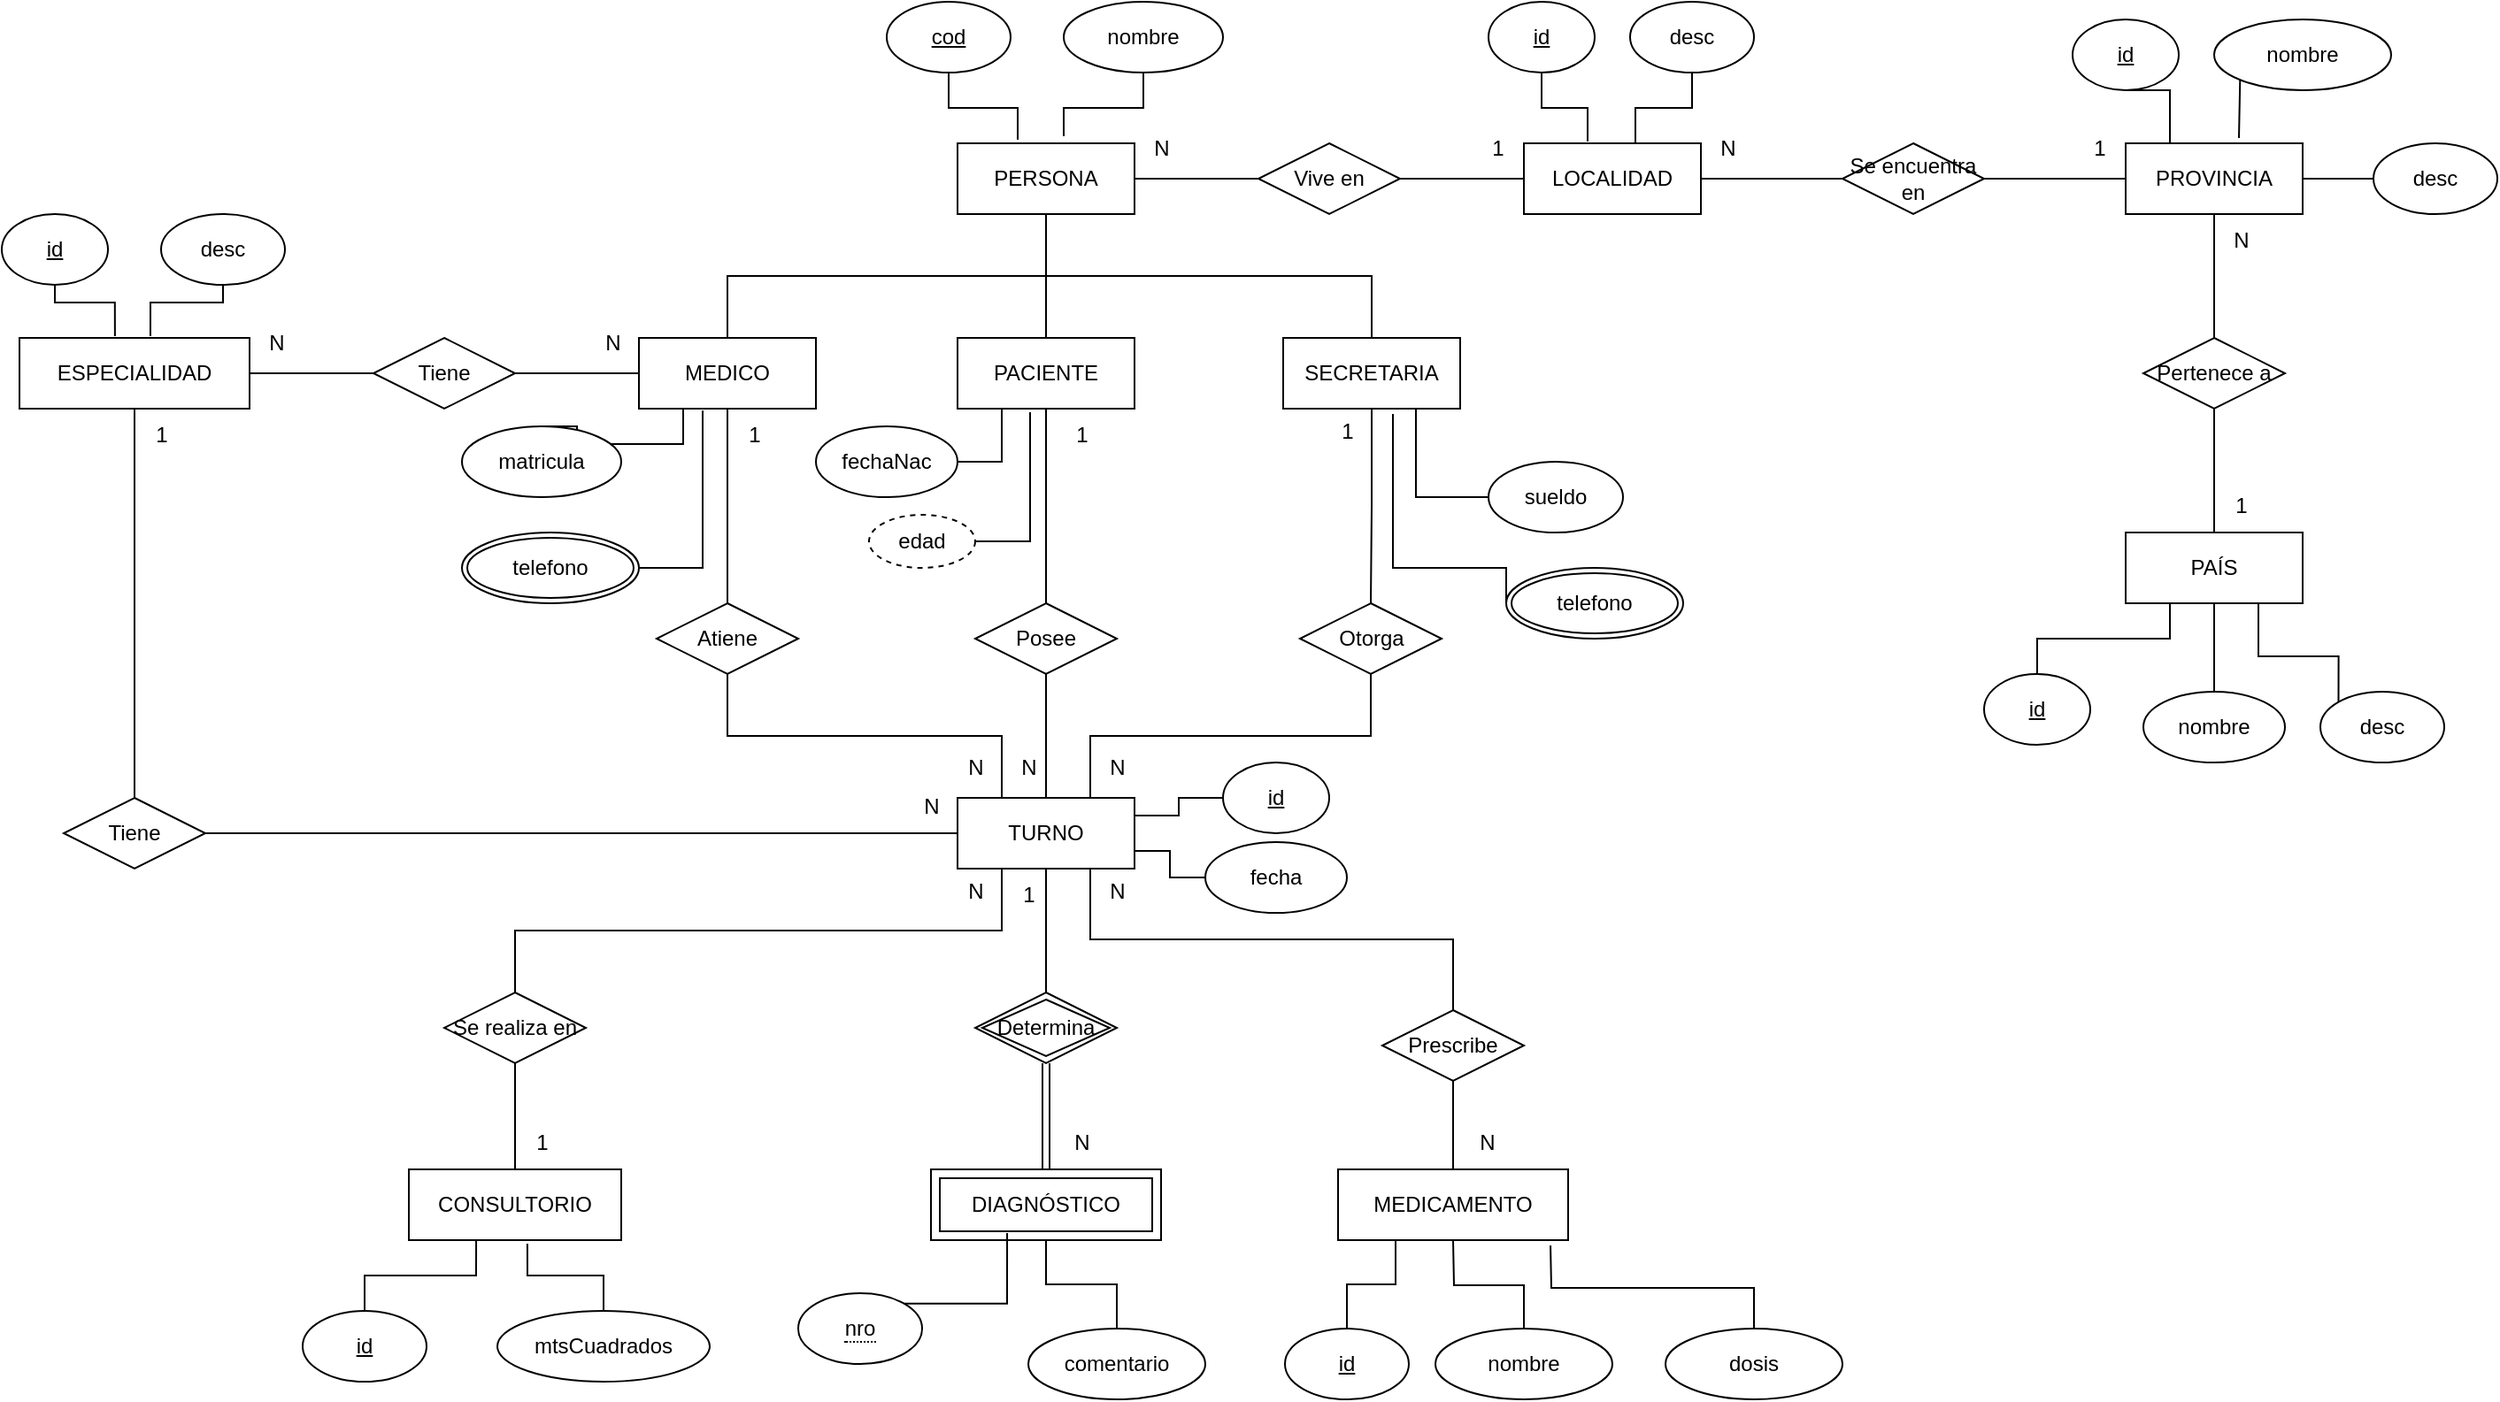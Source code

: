 <mxfile version="24.7.5">
  <diagram name="Página-1" id="ni_PQFkjjjxKVHk3vfvU">
    <mxGraphModel dx="1709" dy="593" grid="1" gridSize="10" guides="1" tooltips="1" connect="1" arrows="1" fold="1" page="1" pageScale="1" pageWidth="827" pageHeight="1169" math="0" shadow="0">
      <root>
        <mxCell id="0" />
        <mxCell id="1" parent="0" />
        <mxCell id="o9cF2A8WIXWHJhZPXxWz-9" style="edgeStyle=orthogonalEdgeStyle;rounded=0;orthogonalLoop=1;jettySize=auto;html=1;exitX=0.5;exitY=1;exitDx=0;exitDy=0;entryX=0.5;entryY=0;entryDx=0;entryDy=0;endArrow=none;endFill=0;" edge="1" parent="1" source="o9cF2A8WIXWHJhZPXxWz-1" target="o9cF2A8WIXWHJhZPXxWz-7">
          <mxGeometry relative="1" as="geometry">
            <Array as="points">
              <mxPoint x="230" y="220" />
              <mxPoint x="230" y="220" />
            </Array>
          </mxGeometry>
        </mxCell>
        <mxCell id="o9cF2A8WIXWHJhZPXxWz-11" style="edgeStyle=orthogonalEdgeStyle;rounded=0;orthogonalLoop=1;jettySize=auto;html=1;exitX=0.5;exitY=1;exitDx=0;exitDy=0;entryX=0.5;entryY=0;entryDx=0;entryDy=0;endArrow=none;endFill=0;" edge="1" parent="1" source="o9cF2A8WIXWHJhZPXxWz-1" target="o9cF2A8WIXWHJhZPXxWz-8">
          <mxGeometry relative="1" as="geometry" />
        </mxCell>
        <mxCell id="o9cF2A8WIXWHJhZPXxWz-12" style="edgeStyle=orthogonalEdgeStyle;rounded=0;orthogonalLoop=1;jettySize=auto;html=1;exitX=0.5;exitY=1;exitDx=0;exitDy=0;entryX=0.5;entryY=0;entryDx=0;entryDy=0;endArrow=none;endFill=0;" edge="1" parent="1" source="o9cF2A8WIXWHJhZPXxWz-1" target="o9cF2A8WIXWHJhZPXxWz-6">
          <mxGeometry relative="1" as="geometry" />
        </mxCell>
        <mxCell id="o9cF2A8WIXWHJhZPXxWz-59" style="edgeStyle=orthogonalEdgeStyle;rounded=0;orthogonalLoop=1;jettySize=auto;html=1;exitX=1;exitY=0.5;exitDx=0;exitDy=0;entryX=0;entryY=0.5;entryDx=0;entryDy=0;endArrow=none;endFill=0;" edge="1" parent="1" source="o9cF2A8WIXWHJhZPXxWz-1" target="o9cF2A8WIXWHJhZPXxWz-58">
          <mxGeometry relative="1" as="geometry" />
        </mxCell>
        <mxCell id="o9cF2A8WIXWHJhZPXxWz-1" value="PERSONA" style="whiteSpace=wrap;html=1;align=center;" vertex="1" parent="1">
          <mxGeometry x="180" y="150" width="100" height="40" as="geometry" />
        </mxCell>
        <mxCell id="o9cF2A8WIXWHJhZPXxWz-2" value="cod" style="ellipse;whiteSpace=wrap;html=1;align=center;fontStyle=4;" vertex="1" parent="1">
          <mxGeometry x="140" y="70" width="70" height="40" as="geometry" />
        </mxCell>
        <mxCell id="o9cF2A8WIXWHJhZPXxWz-3" value="nombre" style="ellipse;whiteSpace=wrap;html=1;align=center;" vertex="1" parent="1">
          <mxGeometry x="240" y="70" width="90" height="40" as="geometry" />
        </mxCell>
        <mxCell id="o9cF2A8WIXWHJhZPXxWz-4" style="edgeStyle=orthogonalEdgeStyle;rounded=0;orthogonalLoop=1;jettySize=auto;html=1;exitX=0.5;exitY=1;exitDx=0;exitDy=0;entryX=0.34;entryY=-0.05;entryDx=0;entryDy=0;entryPerimeter=0;endArrow=none;endFill=0;" edge="1" parent="1" source="o9cF2A8WIXWHJhZPXxWz-2" target="o9cF2A8WIXWHJhZPXxWz-1">
          <mxGeometry relative="1" as="geometry" />
        </mxCell>
        <mxCell id="o9cF2A8WIXWHJhZPXxWz-5" style="edgeStyle=orthogonalEdgeStyle;rounded=0;orthogonalLoop=1;jettySize=auto;html=1;exitX=0.5;exitY=1;exitDx=0;exitDy=0;entryX=0.6;entryY=-0.1;entryDx=0;entryDy=0;entryPerimeter=0;endArrow=none;endFill=0;" edge="1" parent="1" source="o9cF2A8WIXWHJhZPXxWz-3" target="o9cF2A8WIXWHJhZPXxWz-1">
          <mxGeometry relative="1" as="geometry" />
        </mxCell>
        <mxCell id="o9cF2A8WIXWHJhZPXxWz-34" style="edgeStyle=orthogonalEdgeStyle;rounded=0;orthogonalLoop=1;jettySize=auto;html=1;exitX=0.5;exitY=1;exitDx=0;exitDy=0;entryX=0.5;entryY=0;entryDx=0;entryDy=0;endArrow=none;endFill=0;" edge="1" parent="1" source="o9cF2A8WIXWHJhZPXxWz-6" target="o9cF2A8WIXWHJhZPXxWz-33">
          <mxGeometry relative="1" as="geometry" />
        </mxCell>
        <mxCell id="o9cF2A8WIXWHJhZPXxWz-6" value="MEDICO" style="whiteSpace=wrap;html=1;align=center;" vertex="1" parent="1">
          <mxGeometry y="260" width="100" height="40" as="geometry" />
        </mxCell>
        <mxCell id="o9cF2A8WIXWHJhZPXxWz-37" style="edgeStyle=orthogonalEdgeStyle;rounded=0;orthogonalLoop=1;jettySize=auto;html=1;exitX=0.5;exitY=1;exitDx=0;exitDy=0;entryX=0.5;entryY=0;entryDx=0;entryDy=0;endArrow=none;endFill=0;" edge="1" parent="1" source="o9cF2A8WIXWHJhZPXxWz-7" target="o9cF2A8WIXWHJhZPXxWz-36">
          <mxGeometry relative="1" as="geometry" />
        </mxCell>
        <mxCell id="o9cF2A8WIXWHJhZPXxWz-7" value="PACIENTE" style="whiteSpace=wrap;html=1;align=center;" vertex="1" parent="1">
          <mxGeometry x="180" y="260" width="100" height="40" as="geometry" />
        </mxCell>
        <mxCell id="o9cF2A8WIXWHJhZPXxWz-40" style="edgeStyle=orthogonalEdgeStyle;rounded=0;orthogonalLoop=1;jettySize=auto;html=1;exitX=0.5;exitY=1;exitDx=0;exitDy=0;entryX=0.5;entryY=0;entryDx=0;entryDy=0;endArrow=none;endFill=0;" edge="1" parent="1" source="o9cF2A8WIXWHJhZPXxWz-8" target="o9cF2A8WIXWHJhZPXxWz-39">
          <mxGeometry relative="1" as="geometry" />
        </mxCell>
        <mxCell id="o9cF2A8WIXWHJhZPXxWz-8" value="SECRETARIA" style="whiteSpace=wrap;html=1;align=center;" vertex="1" parent="1">
          <mxGeometry x="364" y="260" width="100" height="40" as="geometry" />
        </mxCell>
        <mxCell id="o9cF2A8WIXWHJhZPXxWz-14" style="edgeStyle=orthogonalEdgeStyle;rounded=0;orthogonalLoop=1;jettySize=auto;html=1;exitX=0.5;exitY=0;exitDx=0;exitDy=0;entryX=0.25;entryY=1;entryDx=0;entryDy=0;endArrow=none;endFill=0;" edge="1" parent="1" source="o9cF2A8WIXWHJhZPXxWz-13" target="o9cF2A8WIXWHJhZPXxWz-6">
          <mxGeometry relative="1" as="geometry">
            <Array as="points">
              <mxPoint x="-35" y="320" />
              <mxPoint x="25" y="320" />
            </Array>
          </mxGeometry>
        </mxCell>
        <mxCell id="o9cF2A8WIXWHJhZPXxWz-13" value="matricula" style="ellipse;whiteSpace=wrap;html=1;align=center;" vertex="1" parent="1">
          <mxGeometry x="-100" y="310" width="90" height="40" as="geometry" />
        </mxCell>
        <mxCell id="o9cF2A8WIXWHJhZPXxWz-16" style="edgeStyle=orthogonalEdgeStyle;rounded=0;orthogonalLoop=1;jettySize=auto;html=1;exitX=1;exitY=0.5;exitDx=0;exitDy=0;entryX=0.25;entryY=1;entryDx=0;entryDy=0;endArrow=none;endFill=0;" edge="1" parent="1" source="o9cF2A8WIXWHJhZPXxWz-15" target="o9cF2A8WIXWHJhZPXxWz-7">
          <mxGeometry relative="1" as="geometry" />
        </mxCell>
        <mxCell id="o9cF2A8WIXWHJhZPXxWz-15" value="fechaNac" style="ellipse;whiteSpace=wrap;html=1;align=center;" vertex="1" parent="1">
          <mxGeometry x="100" y="310" width="80" height="40" as="geometry" />
        </mxCell>
        <mxCell id="o9cF2A8WIXWHJhZPXxWz-17" value="edad" style="ellipse;whiteSpace=wrap;html=1;align=center;dashed=1;" vertex="1" parent="1">
          <mxGeometry x="130" y="360" width="60" height="30" as="geometry" />
        </mxCell>
        <mxCell id="o9cF2A8WIXWHJhZPXxWz-18" style="edgeStyle=orthogonalEdgeStyle;rounded=0;orthogonalLoop=1;jettySize=auto;html=1;exitX=1;exitY=0.5;exitDx=0;exitDy=0;entryX=0.41;entryY=1.05;entryDx=0;entryDy=0;entryPerimeter=0;endArrow=none;endFill=0;" edge="1" parent="1" source="o9cF2A8WIXWHJhZPXxWz-17" target="o9cF2A8WIXWHJhZPXxWz-7">
          <mxGeometry relative="1" as="geometry" />
        </mxCell>
        <mxCell id="o9cF2A8WIXWHJhZPXxWz-20" style="edgeStyle=orthogonalEdgeStyle;rounded=0;orthogonalLoop=1;jettySize=auto;html=1;exitX=0;exitY=0.5;exitDx=0;exitDy=0;entryX=0.75;entryY=1;entryDx=0;entryDy=0;endArrow=none;endFill=0;" edge="1" parent="1" source="o9cF2A8WIXWHJhZPXxWz-19" target="o9cF2A8WIXWHJhZPXxWz-8">
          <mxGeometry relative="1" as="geometry" />
        </mxCell>
        <mxCell id="o9cF2A8WIXWHJhZPXxWz-19" value="sueldo" style="ellipse;whiteSpace=wrap;html=1;align=center;" vertex="1" parent="1">
          <mxGeometry x="480" y="330" width="76" height="40" as="geometry" />
        </mxCell>
        <mxCell id="o9cF2A8WIXWHJhZPXxWz-23" style="edgeStyle=orthogonalEdgeStyle;rounded=0;orthogonalLoop=1;jettySize=auto;html=1;exitX=1;exitY=0.5;exitDx=0;exitDy=0;entryX=0;entryY=0.5;entryDx=0;entryDy=0;endArrow=none;endFill=0;" edge="1" parent="1" source="o9cF2A8WIXWHJhZPXxWz-21" target="o9cF2A8WIXWHJhZPXxWz-22">
          <mxGeometry relative="1" as="geometry" />
        </mxCell>
        <mxCell id="o9cF2A8WIXWHJhZPXxWz-31" style="edgeStyle=orthogonalEdgeStyle;rounded=0;orthogonalLoop=1;jettySize=auto;html=1;exitX=0.5;exitY=1;exitDx=0;exitDy=0;entryX=0.5;entryY=0;entryDx=0;entryDy=0;endArrow=none;endFill=0;" edge="1" parent="1" source="o9cF2A8WIXWHJhZPXxWz-21" target="o9cF2A8WIXWHJhZPXxWz-30">
          <mxGeometry relative="1" as="geometry" />
        </mxCell>
        <mxCell id="o9cF2A8WIXWHJhZPXxWz-21" value="ESPECIALIDAD" style="whiteSpace=wrap;html=1;align=center;" vertex="1" parent="1">
          <mxGeometry x="-350" y="260" width="130" height="40" as="geometry" />
        </mxCell>
        <mxCell id="o9cF2A8WIXWHJhZPXxWz-24" style="edgeStyle=orthogonalEdgeStyle;rounded=0;orthogonalLoop=1;jettySize=auto;html=1;exitX=1;exitY=0.5;exitDx=0;exitDy=0;endArrow=none;endFill=0;" edge="1" parent="1" source="o9cF2A8WIXWHJhZPXxWz-22" target="o9cF2A8WIXWHJhZPXxWz-6">
          <mxGeometry relative="1" as="geometry" />
        </mxCell>
        <mxCell id="o9cF2A8WIXWHJhZPXxWz-22" value="Tiene" style="shape=rhombus;perimeter=rhombusPerimeter;whiteSpace=wrap;html=1;align=center;" vertex="1" parent="1">
          <mxGeometry x="-150" y="260" width="80" height="40" as="geometry" />
        </mxCell>
        <mxCell id="o9cF2A8WIXWHJhZPXxWz-25" value="id" style="ellipse;whiteSpace=wrap;html=1;align=center;fontStyle=4;" vertex="1" parent="1">
          <mxGeometry x="-360" y="190" width="60" height="40" as="geometry" />
        </mxCell>
        <mxCell id="o9cF2A8WIXWHJhZPXxWz-26" value="desc" style="ellipse;whiteSpace=wrap;html=1;align=center;" vertex="1" parent="1">
          <mxGeometry x="-270" y="190" width="70" height="40" as="geometry" />
        </mxCell>
        <mxCell id="o9cF2A8WIXWHJhZPXxWz-27" style="edgeStyle=orthogonalEdgeStyle;rounded=0;orthogonalLoop=1;jettySize=auto;html=1;exitX=0.5;exitY=1;exitDx=0;exitDy=0;entryX=0.415;entryY=-0.025;entryDx=0;entryDy=0;entryPerimeter=0;endArrow=none;endFill=0;" edge="1" parent="1" source="o9cF2A8WIXWHJhZPXxWz-25" target="o9cF2A8WIXWHJhZPXxWz-21">
          <mxGeometry relative="1" as="geometry">
            <Array as="points">
              <mxPoint x="-330" y="240" />
              <mxPoint x="-296" y="240" />
            </Array>
          </mxGeometry>
        </mxCell>
        <mxCell id="o9cF2A8WIXWHJhZPXxWz-28" style="edgeStyle=orthogonalEdgeStyle;rounded=0;orthogonalLoop=1;jettySize=auto;html=1;exitX=0.5;exitY=1;exitDx=0;exitDy=0;entryX=0.569;entryY=-0.025;entryDx=0;entryDy=0;entryPerimeter=0;endArrow=none;endFill=0;" edge="1" parent="1" source="o9cF2A8WIXWHJhZPXxWz-26" target="o9cF2A8WIXWHJhZPXxWz-21">
          <mxGeometry relative="1" as="geometry">
            <Array as="points">
              <mxPoint x="-235" y="240" />
              <mxPoint x="-276" y="240" />
            </Array>
          </mxGeometry>
        </mxCell>
        <mxCell id="o9cF2A8WIXWHJhZPXxWz-45" style="edgeStyle=orthogonalEdgeStyle;rounded=0;orthogonalLoop=1;jettySize=auto;html=1;exitX=1;exitY=0.25;exitDx=0;exitDy=0;entryX=0;entryY=0.5;entryDx=0;entryDy=0;endArrow=none;endFill=0;" edge="1" parent="1" source="o9cF2A8WIXWHJhZPXxWz-29" target="o9cF2A8WIXWHJhZPXxWz-42">
          <mxGeometry relative="1" as="geometry" />
        </mxCell>
        <mxCell id="o9cF2A8WIXWHJhZPXxWz-46" style="edgeStyle=orthogonalEdgeStyle;rounded=0;orthogonalLoop=1;jettySize=auto;html=1;exitX=1;exitY=0.75;exitDx=0;exitDy=0;entryX=0;entryY=0.5;entryDx=0;entryDy=0;endArrow=none;endFill=0;" edge="1" parent="1" source="o9cF2A8WIXWHJhZPXxWz-29" target="o9cF2A8WIXWHJhZPXxWz-43">
          <mxGeometry relative="1" as="geometry" />
        </mxCell>
        <mxCell id="o9cF2A8WIXWHJhZPXxWz-50" style="edgeStyle=orthogonalEdgeStyle;rounded=0;orthogonalLoop=1;jettySize=auto;html=1;exitX=0.5;exitY=1;exitDx=0;exitDy=0;entryX=0.5;entryY=0;entryDx=0;entryDy=0;endArrow=none;endFill=0;" edge="1" parent="1" source="o9cF2A8WIXWHJhZPXxWz-29" target="o9cF2A8WIXWHJhZPXxWz-49">
          <mxGeometry relative="1" as="geometry" />
        </mxCell>
        <mxCell id="o9cF2A8WIXWHJhZPXxWz-119" style="edgeStyle=orthogonalEdgeStyle;rounded=0;orthogonalLoop=1;jettySize=auto;html=1;exitX=0.75;exitY=1;exitDx=0;exitDy=0;endArrow=none;endFill=0;" edge="1" parent="1" source="o9cF2A8WIXWHJhZPXxWz-29" target="o9cF2A8WIXWHJhZPXxWz-117">
          <mxGeometry relative="1" as="geometry" />
        </mxCell>
        <mxCell id="o9cF2A8WIXWHJhZPXxWz-29" value="TURNO" style="whiteSpace=wrap;html=1;align=center;" vertex="1" parent="1">
          <mxGeometry x="180" y="520" width="100" height="40" as="geometry" />
        </mxCell>
        <mxCell id="o9cF2A8WIXWHJhZPXxWz-32" style="edgeStyle=orthogonalEdgeStyle;rounded=0;orthogonalLoop=1;jettySize=auto;html=1;exitX=1;exitY=0.5;exitDx=0;exitDy=0;entryX=0;entryY=0.5;entryDx=0;entryDy=0;endArrow=none;endFill=0;" edge="1" parent="1" source="o9cF2A8WIXWHJhZPXxWz-30" target="o9cF2A8WIXWHJhZPXxWz-29">
          <mxGeometry relative="1" as="geometry" />
        </mxCell>
        <mxCell id="o9cF2A8WIXWHJhZPXxWz-30" value="Tiene" style="shape=rhombus;perimeter=rhombusPerimeter;whiteSpace=wrap;html=1;align=center;" vertex="1" parent="1">
          <mxGeometry x="-325" y="520" width="80" height="40" as="geometry" />
        </mxCell>
        <mxCell id="o9cF2A8WIXWHJhZPXxWz-35" style="edgeStyle=orthogonalEdgeStyle;rounded=0;orthogonalLoop=1;jettySize=auto;html=1;exitX=0.5;exitY=1;exitDx=0;exitDy=0;entryX=0.25;entryY=0;entryDx=0;entryDy=0;endArrow=none;endFill=0;" edge="1" parent="1" source="o9cF2A8WIXWHJhZPXxWz-33" target="o9cF2A8WIXWHJhZPXxWz-29">
          <mxGeometry relative="1" as="geometry" />
        </mxCell>
        <mxCell id="o9cF2A8WIXWHJhZPXxWz-33" value="Atiene" style="shape=rhombus;perimeter=rhombusPerimeter;whiteSpace=wrap;html=1;align=center;" vertex="1" parent="1">
          <mxGeometry x="10" y="410" width="80" height="40" as="geometry" />
        </mxCell>
        <mxCell id="o9cF2A8WIXWHJhZPXxWz-38" style="edgeStyle=orthogonalEdgeStyle;rounded=0;orthogonalLoop=1;jettySize=auto;html=1;exitX=0.5;exitY=1;exitDx=0;exitDy=0;entryX=0.5;entryY=0;entryDx=0;entryDy=0;endArrow=none;endFill=0;" edge="1" parent="1" source="o9cF2A8WIXWHJhZPXxWz-36" target="o9cF2A8WIXWHJhZPXxWz-29">
          <mxGeometry relative="1" as="geometry" />
        </mxCell>
        <mxCell id="o9cF2A8WIXWHJhZPXxWz-36" value="Posee" style="shape=rhombus;perimeter=rhombusPerimeter;whiteSpace=wrap;html=1;align=center;" vertex="1" parent="1">
          <mxGeometry x="190" y="410" width="80" height="40" as="geometry" />
        </mxCell>
        <mxCell id="o9cF2A8WIXWHJhZPXxWz-41" style="edgeStyle=orthogonalEdgeStyle;rounded=0;orthogonalLoop=1;jettySize=auto;html=1;exitX=0.5;exitY=1;exitDx=0;exitDy=0;entryX=0.75;entryY=0;entryDx=0;entryDy=0;endArrow=none;endFill=0;" edge="1" parent="1" source="o9cF2A8WIXWHJhZPXxWz-39" target="o9cF2A8WIXWHJhZPXxWz-29">
          <mxGeometry relative="1" as="geometry" />
        </mxCell>
        <mxCell id="o9cF2A8WIXWHJhZPXxWz-39" value="Otorga" style="shape=rhombus;perimeter=rhombusPerimeter;whiteSpace=wrap;html=1;align=center;" vertex="1" parent="1">
          <mxGeometry x="373.5" y="410" width="80" height="40" as="geometry" />
        </mxCell>
        <mxCell id="o9cF2A8WIXWHJhZPXxWz-42" value="id" style="ellipse;whiteSpace=wrap;html=1;align=center;fontStyle=4;" vertex="1" parent="1">
          <mxGeometry x="330" y="500" width="60" height="40" as="geometry" />
        </mxCell>
        <mxCell id="o9cF2A8WIXWHJhZPXxWz-43" value="fecha" style="ellipse;whiteSpace=wrap;html=1;align=center;" vertex="1" parent="1">
          <mxGeometry x="320" y="545" width="80" height="40" as="geometry" />
        </mxCell>
        <mxCell id="o9cF2A8WIXWHJhZPXxWz-47" value="DIAGNÓSTICO" style="shape=ext;margin=3;double=1;whiteSpace=wrap;html=1;align=center;" vertex="1" parent="1">
          <mxGeometry x="165" y="730" width="130" height="40" as="geometry" />
        </mxCell>
        <mxCell id="o9cF2A8WIXWHJhZPXxWz-51" style="edgeStyle=orthogonalEdgeStyle;rounded=0;orthogonalLoop=1;jettySize=auto;html=1;exitX=0.5;exitY=1;exitDx=0;exitDy=0;entryX=0.5;entryY=0;entryDx=0;entryDy=0;endArrow=none;endFill=0;shape=link;" edge="1" parent="1" source="o9cF2A8WIXWHJhZPXxWz-49" target="o9cF2A8WIXWHJhZPXxWz-47">
          <mxGeometry relative="1" as="geometry" />
        </mxCell>
        <mxCell id="o9cF2A8WIXWHJhZPXxWz-49" value="Determina" style="shape=rhombus;double=1;perimeter=rhombusPerimeter;whiteSpace=wrap;html=1;align=center;" vertex="1" parent="1">
          <mxGeometry x="190" y="630" width="80" height="40" as="geometry" />
        </mxCell>
        <mxCell id="o9cF2A8WIXWHJhZPXxWz-52" value="&lt;span style=&quot;border-bottom: 1px dotted&quot;&gt;nro&lt;/span&gt;" style="ellipse;whiteSpace=wrap;html=1;align=center;" vertex="1" parent="1">
          <mxGeometry x="90" y="800" width="70" height="40" as="geometry" />
        </mxCell>
        <mxCell id="o9cF2A8WIXWHJhZPXxWz-53" style="edgeStyle=orthogonalEdgeStyle;rounded=0;orthogonalLoop=1;jettySize=auto;html=1;exitX=1;exitY=0;exitDx=0;exitDy=0;entryX=0.331;entryY=0.9;entryDx=0;entryDy=0;entryPerimeter=0;endArrow=none;endFill=0;" edge="1" parent="1" source="o9cF2A8WIXWHJhZPXxWz-52" target="o9cF2A8WIXWHJhZPXxWz-47">
          <mxGeometry relative="1" as="geometry" />
        </mxCell>
        <mxCell id="o9cF2A8WIXWHJhZPXxWz-55" style="edgeStyle=orthogonalEdgeStyle;rounded=0;orthogonalLoop=1;jettySize=auto;html=1;exitX=0.5;exitY=0;exitDx=0;exitDy=0;entryX=0.5;entryY=1;entryDx=0;entryDy=0;endArrow=none;endFill=0;" edge="1" parent="1" source="o9cF2A8WIXWHJhZPXxWz-54" target="o9cF2A8WIXWHJhZPXxWz-47">
          <mxGeometry relative="1" as="geometry" />
        </mxCell>
        <mxCell id="o9cF2A8WIXWHJhZPXxWz-54" value="comentario" style="ellipse;whiteSpace=wrap;html=1;align=center;" vertex="1" parent="1">
          <mxGeometry x="220" y="820" width="100" height="40" as="geometry" />
        </mxCell>
        <mxCell id="o9cF2A8WIXWHJhZPXxWz-83" style="edgeStyle=orthogonalEdgeStyle;rounded=0;orthogonalLoop=1;jettySize=auto;html=1;exitX=1;exitY=0.5;exitDx=0;exitDy=0;entryX=0;entryY=0.5;entryDx=0;entryDy=0;endArrow=none;endFill=0;" edge="1" parent="1" source="o9cF2A8WIXWHJhZPXxWz-57" target="o9cF2A8WIXWHJhZPXxWz-79">
          <mxGeometry relative="1" as="geometry" />
        </mxCell>
        <mxCell id="o9cF2A8WIXWHJhZPXxWz-57" value="LOCALIDAD" style="whiteSpace=wrap;html=1;align=center;" vertex="1" parent="1">
          <mxGeometry x="500" y="150" width="100" height="40" as="geometry" />
        </mxCell>
        <mxCell id="o9cF2A8WIXWHJhZPXxWz-60" style="edgeStyle=orthogonalEdgeStyle;rounded=0;orthogonalLoop=1;jettySize=auto;html=1;exitX=1;exitY=0.5;exitDx=0;exitDy=0;entryX=0;entryY=0.5;entryDx=0;entryDy=0;endArrow=none;endFill=0;" edge="1" parent="1" source="o9cF2A8WIXWHJhZPXxWz-58" target="o9cF2A8WIXWHJhZPXxWz-57">
          <mxGeometry relative="1" as="geometry" />
        </mxCell>
        <mxCell id="o9cF2A8WIXWHJhZPXxWz-58" value="Vive en" style="shape=rhombus;perimeter=rhombusPerimeter;whiteSpace=wrap;html=1;align=center;" vertex="1" parent="1">
          <mxGeometry x="350" y="150" width="80" height="40" as="geometry" />
        </mxCell>
        <mxCell id="o9cF2A8WIXWHJhZPXxWz-61" value="id" style="ellipse;whiteSpace=wrap;html=1;align=center;fontStyle=4;" vertex="1" parent="1">
          <mxGeometry x="480" y="70" width="60" height="40" as="geometry" />
        </mxCell>
        <mxCell id="o9cF2A8WIXWHJhZPXxWz-62" value="desc" style="ellipse;whiteSpace=wrap;html=1;align=center;" vertex="1" parent="1">
          <mxGeometry x="560" y="70" width="70" height="40" as="geometry" />
        </mxCell>
        <mxCell id="o9cF2A8WIXWHJhZPXxWz-63" style="edgeStyle=orthogonalEdgeStyle;rounded=0;orthogonalLoop=1;jettySize=auto;html=1;exitX=0.5;exitY=1;exitDx=0;exitDy=0;entryX=0.36;entryY=-0.025;entryDx=0;entryDy=0;entryPerimeter=0;endArrow=none;endFill=0;" edge="1" parent="1" source="o9cF2A8WIXWHJhZPXxWz-61" target="o9cF2A8WIXWHJhZPXxWz-57">
          <mxGeometry relative="1" as="geometry" />
        </mxCell>
        <mxCell id="o9cF2A8WIXWHJhZPXxWz-64" style="edgeStyle=orthogonalEdgeStyle;rounded=0;orthogonalLoop=1;jettySize=auto;html=1;exitX=0.5;exitY=1;exitDx=0;exitDy=0;entryX=0.63;entryY=0;entryDx=0;entryDy=0;entryPerimeter=0;endArrow=none;endFill=0;" edge="1" parent="1" source="o9cF2A8WIXWHJhZPXxWz-62" target="o9cF2A8WIXWHJhZPXxWz-57">
          <mxGeometry relative="1" as="geometry" />
        </mxCell>
        <mxCell id="o9cF2A8WIXWHJhZPXxWz-65" value="1" style="text;html=1;align=center;verticalAlign=middle;resizable=0;points=[];autosize=1;strokeColor=none;fillColor=none;" vertex="1" parent="1">
          <mxGeometry x="470" y="138" width="30" height="30" as="geometry" />
        </mxCell>
        <mxCell id="o9cF2A8WIXWHJhZPXxWz-66" value="N" style="text;html=1;align=center;verticalAlign=middle;resizable=0;points=[];autosize=1;strokeColor=none;fillColor=none;" vertex="1" parent="1">
          <mxGeometry x="280" y="138" width="30" height="30" as="geometry" />
        </mxCell>
        <mxCell id="o9cF2A8WIXWHJhZPXxWz-67" value="N" style="text;html=1;align=center;verticalAlign=middle;resizable=0;points=[];autosize=1;strokeColor=none;fillColor=none;" vertex="1" parent="1">
          <mxGeometry x="-30" y="248" width="30" height="30" as="geometry" />
        </mxCell>
        <mxCell id="o9cF2A8WIXWHJhZPXxWz-68" value="N" style="text;html=1;align=center;verticalAlign=middle;resizable=0;points=[];autosize=1;strokeColor=none;fillColor=none;" vertex="1" parent="1">
          <mxGeometry x="-220" y="248" width="30" height="30" as="geometry" />
        </mxCell>
        <mxCell id="o9cF2A8WIXWHJhZPXxWz-69" value="1" style="text;html=1;align=center;verticalAlign=middle;resizable=0;points=[];autosize=1;strokeColor=none;fillColor=none;" vertex="1" parent="1">
          <mxGeometry x="-285" y="300" width="30" height="30" as="geometry" />
        </mxCell>
        <mxCell id="o9cF2A8WIXWHJhZPXxWz-70" value="N" style="text;html=1;align=center;verticalAlign=middle;resizable=0;points=[];autosize=1;strokeColor=none;fillColor=none;" vertex="1" parent="1">
          <mxGeometry x="150" y="510" width="30" height="30" as="geometry" />
        </mxCell>
        <mxCell id="o9cF2A8WIXWHJhZPXxWz-71" value="N" style="text;html=1;align=center;verticalAlign=middle;resizable=0;points=[];autosize=1;strokeColor=none;fillColor=none;" vertex="1" parent="1">
          <mxGeometry x="175" y="488" width="30" height="30" as="geometry" />
        </mxCell>
        <mxCell id="o9cF2A8WIXWHJhZPXxWz-72" value="1" style="text;html=1;align=center;verticalAlign=middle;resizable=0;points=[];autosize=1;strokeColor=none;fillColor=none;" vertex="1" parent="1">
          <mxGeometry x="50" y="300" width="30" height="30" as="geometry" />
        </mxCell>
        <mxCell id="o9cF2A8WIXWHJhZPXxWz-73" value="N" style="text;html=1;align=center;verticalAlign=middle;resizable=0;points=[];autosize=1;strokeColor=none;fillColor=none;" vertex="1" parent="1">
          <mxGeometry x="205" y="488" width="30" height="30" as="geometry" />
        </mxCell>
        <mxCell id="o9cF2A8WIXWHJhZPXxWz-74" value="N" style="text;html=1;align=center;verticalAlign=middle;resizable=0;points=[];autosize=1;strokeColor=none;fillColor=none;" vertex="1" parent="1">
          <mxGeometry x="255" y="488" width="30" height="30" as="geometry" />
        </mxCell>
        <mxCell id="o9cF2A8WIXWHJhZPXxWz-75" value="1" style="text;html=1;align=center;verticalAlign=middle;resizable=0;points=[];autosize=1;strokeColor=none;fillColor=none;" vertex="1" parent="1">
          <mxGeometry x="235" y="300" width="30" height="30" as="geometry" />
        </mxCell>
        <mxCell id="o9cF2A8WIXWHJhZPXxWz-76" value="1" style="text;html=1;align=center;verticalAlign=middle;resizable=0;points=[];autosize=1;strokeColor=none;fillColor=none;" vertex="1" parent="1">
          <mxGeometry x="385" y="298" width="30" height="30" as="geometry" />
        </mxCell>
        <mxCell id="o9cF2A8WIXWHJhZPXxWz-77" value="N" style="text;html=1;align=center;verticalAlign=middle;resizable=0;points=[];autosize=1;strokeColor=none;fillColor=none;" vertex="1" parent="1">
          <mxGeometry x="235" y="700" width="30" height="30" as="geometry" />
        </mxCell>
        <mxCell id="o9cF2A8WIXWHJhZPXxWz-78" value="1" style="text;html=1;align=center;verticalAlign=middle;resizable=0;points=[];autosize=1;strokeColor=none;fillColor=none;" vertex="1" parent="1">
          <mxGeometry x="205" y="560" width="30" height="30" as="geometry" />
        </mxCell>
        <mxCell id="o9cF2A8WIXWHJhZPXxWz-84" style="edgeStyle=orthogonalEdgeStyle;rounded=0;orthogonalLoop=1;jettySize=auto;html=1;exitX=1;exitY=0.5;exitDx=0;exitDy=0;entryX=0;entryY=0.5;entryDx=0;entryDy=0;endArrow=none;endFill=0;" edge="1" parent="1" source="o9cF2A8WIXWHJhZPXxWz-79" target="o9cF2A8WIXWHJhZPXxWz-80">
          <mxGeometry relative="1" as="geometry" />
        </mxCell>
        <mxCell id="o9cF2A8WIXWHJhZPXxWz-79" value="Se encuentra en" style="shape=rhombus;perimeter=rhombusPerimeter;whiteSpace=wrap;html=1;align=center;" vertex="1" parent="1">
          <mxGeometry x="680" y="150" width="80" height="40" as="geometry" />
        </mxCell>
        <mxCell id="o9cF2A8WIXWHJhZPXxWz-85" style="edgeStyle=orthogonalEdgeStyle;rounded=0;orthogonalLoop=1;jettySize=auto;html=1;exitX=0.5;exitY=1;exitDx=0;exitDy=0;entryX=0.5;entryY=0;entryDx=0;entryDy=0;endArrow=none;endFill=0;" edge="1" parent="1" source="o9cF2A8WIXWHJhZPXxWz-80" target="o9cF2A8WIXWHJhZPXxWz-81">
          <mxGeometry relative="1" as="geometry" />
        </mxCell>
        <mxCell id="o9cF2A8WIXWHJhZPXxWz-80" value="PROVINCIA" style="whiteSpace=wrap;html=1;align=center;" vertex="1" parent="1">
          <mxGeometry x="840" y="150" width="100" height="40" as="geometry" />
        </mxCell>
        <mxCell id="o9cF2A8WIXWHJhZPXxWz-86" style="edgeStyle=orthogonalEdgeStyle;rounded=0;orthogonalLoop=1;jettySize=auto;html=1;exitX=0.5;exitY=1;exitDx=0;exitDy=0;entryX=0.5;entryY=0;entryDx=0;entryDy=0;endArrow=none;endFill=0;" edge="1" parent="1" source="o9cF2A8WIXWHJhZPXxWz-81" target="o9cF2A8WIXWHJhZPXxWz-82">
          <mxGeometry relative="1" as="geometry" />
        </mxCell>
        <mxCell id="o9cF2A8WIXWHJhZPXxWz-81" value="Pertenece a" style="shape=rhombus;perimeter=rhombusPerimeter;whiteSpace=wrap;html=1;align=center;" vertex="1" parent="1">
          <mxGeometry x="850" y="260" width="80" height="40" as="geometry" />
        </mxCell>
        <mxCell id="o9cF2A8WIXWHJhZPXxWz-82" value="PAÍS" style="whiteSpace=wrap;html=1;align=center;" vertex="1" parent="1">
          <mxGeometry x="840" y="370" width="100" height="40" as="geometry" />
        </mxCell>
        <mxCell id="o9cF2A8WIXWHJhZPXxWz-90" style="edgeStyle=orthogonalEdgeStyle;rounded=0;orthogonalLoop=1;jettySize=auto;html=1;exitX=0.5;exitY=1;exitDx=0;exitDy=0;entryX=0.25;entryY=0;entryDx=0;entryDy=0;endArrow=none;endFill=0;" edge="1" parent="1" source="o9cF2A8WIXWHJhZPXxWz-87" target="o9cF2A8WIXWHJhZPXxWz-80">
          <mxGeometry relative="1" as="geometry" />
        </mxCell>
        <mxCell id="o9cF2A8WIXWHJhZPXxWz-87" value="id" style="ellipse;whiteSpace=wrap;html=1;align=center;fontStyle=4;" vertex="1" parent="1">
          <mxGeometry x="810" y="80" width="60" height="40" as="geometry" />
        </mxCell>
        <mxCell id="o9cF2A8WIXWHJhZPXxWz-88" value="nombre" style="ellipse;whiteSpace=wrap;html=1;align=center;" vertex="1" parent="1">
          <mxGeometry x="890" y="80" width="100" height="40" as="geometry" />
        </mxCell>
        <mxCell id="o9cF2A8WIXWHJhZPXxWz-92" style="edgeStyle=orthogonalEdgeStyle;rounded=0;orthogonalLoop=1;jettySize=auto;html=1;exitX=0;exitY=0.5;exitDx=0;exitDy=0;entryX=1;entryY=0.5;entryDx=0;entryDy=0;endArrow=none;endFill=0;" edge="1" parent="1" source="o9cF2A8WIXWHJhZPXxWz-89" target="o9cF2A8WIXWHJhZPXxWz-80">
          <mxGeometry relative="1" as="geometry" />
        </mxCell>
        <mxCell id="o9cF2A8WIXWHJhZPXxWz-89" value="desc" style="ellipse;whiteSpace=wrap;html=1;align=center;" vertex="1" parent="1">
          <mxGeometry x="980" y="150" width="70" height="40" as="geometry" />
        </mxCell>
        <mxCell id="o9cF2A8WIXWHJhZPXxWz-91" style="edgeStyle=orthogonalEdgeStyle;rounded=0;orthogonalLoop=1;jettySize=auto;html=1;exitX=0;exitY=1;exitDx=0;exitDy=0;entryX=0.64;entryY=-0.075;entryDx=0;entryDy=0;entryPerimeter=0;endArrow=none;endFill=0;" edge="1" parent="1" source="o9cF2A8WIXWHJhZPXxWz-88" target="o9cF2A8WIXWHJhZPXxWz-80">
          <mxGeometry relative="1" as="geometry" />
        </mxCell>
        <mxCell id="o9cF2A8WIXWHJhZPXxWz-97" style="edgeStyle=orthogonalEdgeStyle;rounded=0;orthogonalLoop=1;jettySize=auto;html=1;exitX=0.5;exitY=0;exitDx=0;exitDy=0;entryX=0.25;entryY=1;entryDx=0;entryDy=0;endArrow=none;endFill=0;" edge="1" parent="1" source="o9cF2A8WIXWHJhZPXxWz-93" target="o9cF2A8WIXWHJhZPXxWz-82">
          <mxGeometry relative="1" as="geometry" />
        </mxCell>
        <mxCell id="o9cF2A8WIXWHJhZPXxWz-93" value="id" style="ellipse;whiteSpace=wrap;html=1;align=center;fontStyle=4;" vertex="1" parent="1">
          <mxGeometry x="760" y="450" width="60" height="40" as="geometry" />
        </mxCell>
        <mxCell id="o9cF2A8WIXWHJhZPXxWz-98" style="edgeStyle=orthogonalEdgeStyle;rounded=0;orthogonalLoop=1;jettySize=auto;html=1;exitX=0.5;exitY=0;exitDx=0;exitDy=0;entryX=0.5;entryY=1;entryDx=0;entryDy=0;endArrow=none;endFill=0;" edge="1" parent="1" source="o9cF2A8WIXWHJhZPXxWz-94" target="o9cF2A8WIXWHJhZPXxWz-82">
          <mxGeometry relative="1" as="geometry" />
        </mxCell>
        <mxCell id="o9cF2A8WIXWHJhZPXxWz-94" value="nombre" style="ellipse;whiteSpace=wrap;html=1;align=center;" vertex="1" parent="1">
          <mxGeometry x="850" y="460" width="80" height="40" as="geometry" />
        </mxCell>
        <mxCell id="o9cF2A8WIXWHJhZPXxWz-99" style="edgeStyle=orthogonalEdgeStyle;rounded=0;orthogonalLoop=1;jettySize=auto;html=1;exitX=0;exitY=0;exitDx=0;exitDy=0;entryX=0.75;entryY=1;entryDx=0;entryDy=0;endArrow=none;endFill=0;" edge="1" parent="1" source="o9cF2A8WIXWHJhZPXxWz-95" target="o9cF2A8WIXWHJhZPXxWz-82">
          <mxGeometry relative="1" as="geometry">
            <Array as="points">
              <mxPoint x="960" y="440" />
              <mxPoint x="915" y="440" />
            </Array>
          </mxGeometry>
        </mxCell>
        <mxCell id="o9cF2A8WIXWHJhZPXxWz-95" value="desc" style="ellipse;whiteSpace=wrap;html=1;align=center;" vertex="1" parent="1">
          <mxGeometry x="950" y="460" width="70" height="40" as="geometry" />
        </mxCell>
        <mxCell id="o9cF2A8WIXWHJhZPXxWz-100" value="1" style="text;html=1;align=center;verticalAlign=middle;resizable=0;points=[];autosize=1;strokeColor=none;fillColor=none;" vertex="1" parent="1">
          <mxGeometry x="810" y="138" width="30" height="30" as="geometry" />
        </mxCell>
        <mxCell id="o9cF2A8WIXWHJhZPXxWz-101" value="N" style="text;html=1;align=center;verticalAlign=middle;resizable=0;points=[];autosize=1;strokeColor=none;fillColor=none;" vertex="1" parent="1">
          <mxGeometry x="600" y="138" width="30" height="30" as="geometry" />
        </mxCell>
        <mxCell id="o9cF2A8WIXWHJhZPXxWz-102" value="1" style="text;html=1;align=center;verticalAlign=middle;resizable=0;points=[];autosize=1;strokeColor=none;fillColor=none;" vertex="1" parent="1">
          <mxGeometry x="890" y="340" width="30" height="30" as="geometry" />
        </mxCell>
        <mxCell id="o9cF2A8WIXWHJhZPXxWz-103" value="N" style="text;html=1;align=center;verticalAlign=middle;resizable=0;points=[];autosize=1;strokeColor=none;fillColor=none;" vertex="1" parent="1">
          <mxGeometry x="890" y="190" width="30" height="30" as="geometry" />
        </mxCell>
        <mxCell id="o9cF2A8WIXWHJhZPXxWz-113" style="edgeStyle=orthogonalEdgeStyle;rounded=0;orthogonalLoop=1;jettySize=auto;html=1;exitX=0.5;exitY=0;exitDx=0;exitDy=0;entryX=0.5;entryY=1;entryDx=0;entryDy=0;endArrow=none;endFill=0;" edge="1" parent="1" source="o9cF2A8WIXWHJhZPXxWz-111">
          <mxGeometry relative="1" as="geometry">
            <mxPoint x="460" y="770" as="targetPoint" />
          </mxGeometry>
        </mxCell>
        <mxCell id="o9cF2A8WIXWHJhZPXxWz-111" value="nombre" style="ellipse;whiteSpace=wrap;html=1;align=center;" vertex="1" parent="1">
          <mxGeometry x="450" y="820" width="100" height="40" as="geometry" />
        </mxCell>
        <mxCell id="o9cF2A8WIXWHJhZPXxWz-112" value="dosis" style="ellipse;whiteSpace=wrap;html=1;align=center;" vertex="1" parent="1">
          <mxGeometry x="580" y="820" width="100" height="40" as="geometry" />
        </mxCell>
        <mxCell id="o9cF2A8WIXWHJhZPXxWz-114" style="edgeStyle=orthogonalEdgeStyle;rounded=0;orthogonalLoop=1;jettySize=auto;html=1;exitX=0.5;exitY=0;exitDx=0;exitDy=0;entryX=0.893;entryY=1.075;entryDx=0;entryDy=0;entryPerimeter=0;endArrow=none;endFill=0;" edge="1" parent="1" source="o9cF2A8WIXWHJhZPXxWz-112">
          <mxGeometry relative="1" as="geometry">
            <mxPoint x="515.02" y="773" as="targetPoint" />
          </mxGeometry>
        </mxCell>
        <mxCell id="o9cF2A8WIXWHJhZPXxWz-115" value="N" style="text;html=1;align=center;verticalAlign=middle;resizable=0;points=[];autosize=1;strokeColor=none;fillColor=none;" vertex="1" parent="1">
          <mxGeometry x="464" y="700" width="30" height="30" as="geometry" />
        </mxCell>
        <mxCell id="o9cF2A8WIXWHJhZPXxWz-116" value="MEDICAMENTO" style="whiteSpace=wrap;html=1;align=center;" vertex="1" parent="1">
          <mxGeometry x="395" y="730" width="130" height="40" as="geometry" />
        </mxCell>
        <mxCell id="o9cF2A8WIXWHJhZPXxWz-118" style="edgeStyle=orthogonalEdgeStyle;rounded=0;orthogonalLoop=1;jettySize=auto;html=1;exitX=0.5;exitY=1;exitDx=0;exitDy=0;entryX=0.5;entryY=0;entryDx=0;entryDy=0;endArrow=none;endFill=0;" edge="1" parent="1" source="o9cF2A8WIXWHJhZPXxWz-117" target="o9cF2A8WIXWHJhZPXxWz-116">
          <mxGeometry relative="1" as="geometry" />
        </mxCell>
        <mxCell id="o9cF2A8WIXWHJhZPXxWz-117" value="Prescribe" style="shape=rhombus;perimeter=rhombusPerimeter;whiteSpace=wrap;html=1;align=center;" vertex="1" parent="1">
          <mxGeometry x="420" y="640" width="80" height="40" as="geometry" />
        </mxCell>
        <mxCell id="o9cF2A8WIXWHJhZPXxWz-120" value="N" style="text;html=1;align=center;verticalAlign=middle;resizable=0;points=[];autosize=1;strokeColor=none;fillColor=none;" vertex="1" parent="1">
          <mxGeometry x="255" y="558" width="30" height="30" as="geometry" />
        </mxCell>
        <mxCell id="o9cF2A8WIXWHJhZPXxWz-123" style="edgeStyle=orthogonalEdgeStyle;rounded=0;orthogonalLoop=1;jettySize=auto;html=1;exitX=0.5;exitY=0;exitDx=0;exitDy=0;entryX=0.25;entryY=1;entryDx=0;entryDy=0;endArrow=none;endFill=0;" edge="1" parent="1" source="o9cF2A8WIXWHJhZPXxWz-121" target="o9cF2A8WIXWHJhZPXxWz-116">
          <mxGeometry relative="1" as="geometry" />
        </mxCell>
        <mxCell id="o9cF2A8WIXWHJhZPXxWz-121" value="id" style="ellipse;whiteSpace=wrap;html=1;align=center;fontStyle=4;" vertex="1" parent="1">
          <mxGeometry x="365" y="820" width="70" height="40" as="geometry" />
        </mxCell>
        <mxCell id="o9cF2A8WIXWHJhZPXxWz-124" value="telefono" style="ellipse;shape=doubleEllipse;margin=3;whiteSpace=wrap;html=1;align=center;" vertex="1" parent="1">
          <mxGeometry x="-100" y="370" width="100" height="40" as="geometry" />
        </mxCell>
        <mxCell id="o9cF2A8WIXWHJhZPXxWz-125" style="edgeStyle=orthogonalEdgeStyle;rounded=0;orthogonalLoop=1;jettySize=auto;html=1;exitX=1;exitY=0.5;exitDx=0;exitDy=0;entryX=0.36;entryY=1.025;entryDx=0;entryDy=0;entryPerimeter=0;endArrow=none;endFill=0;" edge="1" parent="1" source="o9cF2A8WIXWHJhZPXxWz-124" target="o9cF2A8WIXWHJhZPXxWz-6">
          <mxGeometry relative="1" as="geometry" />
        </mxCell>
        <mxCell id="o9cF2A8WIXWHJhZPXxWz-126" value="telefono" style="ellipse;shape=doubleEllipse;margin=3;whiteSpace=wrap;html=1;align=center;" vertex="1" parent="1">
          <mxGeometry x="490" y="390" width="100" height="40" as="geometry" />
        </mxCell>
        <mxCell id="o9cF2A8WIXWHJhZPXxWz-127" style="edgeStyle=orthogonalEdgeStyle;rounded=0;orthogonalLoop=1;jettySize=auto;html=1;exitX=0;exitY=0.5;exitDx=0;exitDy=0;entryX=0.62;entryY=1.075;entryDx=0;entryDy=0;entryPerimeter=0;endArrow=none;endFill=0;" edge="1" parent="1" source="o9cF2A8WIXWHJhZPXxWz-126" target="o9cF2A8WIXWHJhZPXxWz-8">
          <mxGeometry relative="1" as="geometry">
            <Array as="points">
              <mxPoint x="490" y="390" />
              <mxPoint x="426" y="390" />
            </Array>
          </mxGeometry>
        </mxCell>
        <mxCell id="o9cF2A8WIXWHJhZPXxWz-128" value="CONSULTORIO" style="whiteSpace=wrap;html=1;align=center;" vertex="1" parent="1">
          <mxGeometry x="-130" y="730" width="120" height="40" as="geometry" />
        </mxCell>
        <mxCell id="o9cF2A8WIXWHJhZPXxWz-131" style="edgeStyle=orthogonalEdgeStyle;rounded=0;orthogonalLoop=1;jettySize=auto;html=1;exitX=0.5;exitY=1;exitDx=0;exitDy=0;entryX=0.5;entryY=0;entryDx=0;entryDy=0;endArrow=none;endFill=0;" edge="1" parent="1" source="o9cF2A8WIXWHJhZPXxWz-130" target="o9cF2A8WIXWHJhZPXxWz-128">
          <mxGeometry relative="1" as="geometry" />
        </mxCell>
        <mxCell id="o9cF2A8WIXWHJhZPXxWz-132" style="edgeStyle=orthogonalEdgeStyle;rounded=0;orthogonalLoop=1;jettySize=auto;html=1;exitX=0.5;exitY=0;exitDx=0;exitDy=0;entryX=0.25;entryY=1;entryDx=0;entryDy=0;endArrow=none;endFill=0;" edge="1" parent="1" source="o9cF2A8WIXWHJhZPXxWz-130" target="o9cF2A8WIXWHJhZPXxWz-29">
          <mxGeometry relative="1" as="geometry" />
        </mxCell>
        <mxCell id="o9cF2A8WIXWHJhZPXxWz-130" value="Se realiza en" style="shape=rhombus;perimeter=rhombusPerimeter;whiteSpace=wrap;html=1;align=center;" vertex="1" parent="1">
          <mxGeometry x="-110" y="630" width="80" height="40" as="geometry" />
        </mxCell>
        <mxCell id="o9cF2A8WIXWHJhZPXxWz-133" value="id" style="ellipse;whiteSpace=wrap;html=1;align=center;fontStyle=4;" vertex="1" parent="1">
          <mxGeometry x="-190" y="810" width="70" height="40" as="geometry" />
        </mxCell>
        <mxCell id="o9cF2A8WIXWHJhZPXxWz-134" value="mtsCuadrados" style="ellipse;whiteSpace=wrap;html=1;align=center;" vertex="1" parent="1">
          <mxGeometry x="-80" y="810" width="120" height="40" as="geometry" />
        </mxCell>
        <mxCell id="o9cF2A8WIXWHJhZPXxWz-135" style="edgeStyle=orthogonalEdgeStyle;rounded=0;orthogonalLoop=1;jettySize=auto;html=1;exitX=0.5;exitY=0;exitDx=0;exitDy=0;entryX=0.317;entryY=1;entryDx=0;entryDy=0;entryPerimeter=0;endArrow=none;endFill=0;" edge="1" parent="1" source="o9cF2A8WIXWHJhZPXxWz-133" target="o9cF2A8WIXWHJhZPXxWz-128">
          <mxGeometry relative="1" as="geometry" />
        </mxCell>
        <mxCell id="o9cF2A8WIXWHJhZPXxWz-136" style="edgeStyle=orthogonalEdgeStyle;rounded=0;orthogonalLoop=1;jettySize=auto;html=1;exitX=0.5;exitY=0;exitDx=0;exitDy=0;entryX=0.558;entryY=1.05;entryDx=0;entryDy=0;entryPerimeter=0;endArrow=none;endFill=0;" edge="1" parent="1" source="o9cF2A8WIXWHJhZPXxWz-134" target="o9cF2A8WIXWHJhZPXxWz-128">
          <mxGeometry relative="1" as="geometry" />
        </mxCell>
        <mxCell id="o9cF2A8WIXWHJhZPXxWz-137" value="N" style="text;html=1;align=center;verticalAlign=middle;resizable=0;points=[];autosize=1;strokeColor=none;fillColor=none;" vertex="1" parent="1">
          <mxGeometry x="175" y="558" width="30" height="30" as="geometry" />
        </mxCell>
        <mxCell id="o9cF2A8WIXWHJhZPXxWz-138" value="1" style="text;html=1;align=center;verticalAlign=middle;resizable=0;points=[];autosize=1;strokeColor=none;fillColor=none;" vertex="1" parent="1">
          <mxGeometry x="-70" y="700" width="30" height="30" as="geometry" />
        </mxCell>
      </root>
    </mxGraphModel>
  </diagram>
</mxfile>
